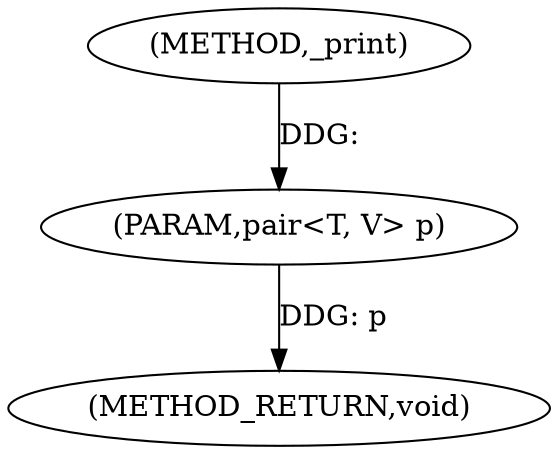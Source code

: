 digraph "_print" {  
"1000170" [label = "(METHOD,_print)" ]
"1000173" [label = "(METHOD_RETURN,void)" ]
"1000171" [label = "(PARAM,pair<T, V> p)" ]
  "1000171" -> "1000173"  [ label = "DDG: p"] 
  "1000170" -> "1000171"  [ label = "DDG: "] 
}
